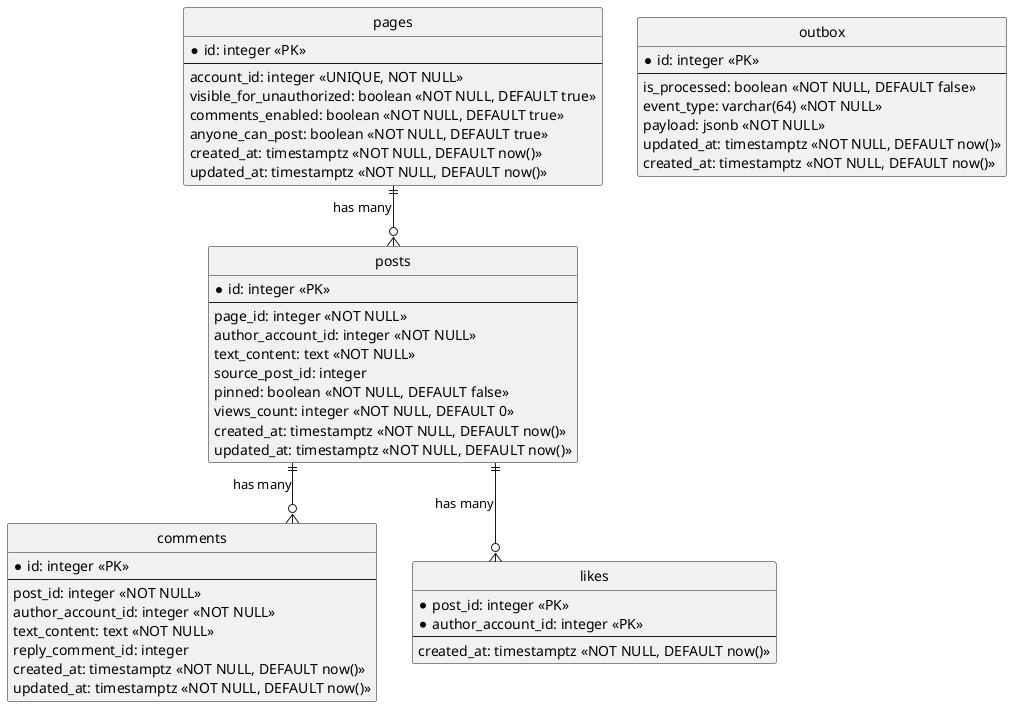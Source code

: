 @startuml

hide circle
skinparam linetype ortho

entity pages {
    * id: integer <<PK>>
    --
    account_id: integer <<UNIQUE, NOT NULL>>
    visible_for_unauthorized: boolean <<NOT NULL, DEFAULT true>>
    comments_enabled: boolean <<NOT NULL, DEFAULT true>>
    anyone_can_post: boolean <<NOT NULL, DEFAULT true>>
    created_at: timestamptz <<NOT NULL, DEFAULT now()>>
    updated_at: timestamptz <<NOT NULL, DEFAULT now()>>
}

entity posts {
    * id: integer <<PK>>
    --
    page_id: integer <<NOT NULL>>
    author_account_id: integer <<NOT NULL>>
    text_content: text <<NOT NULL>>
    source_post_id: integer
    pinned: boolean <<NOT NULL, DEFAULT false>>
    views_count: integer <<NOT NULL, DEFAULT 0>>
    created_at: timestamptz <<NOT NULL, DEFAULT now()>>
    updated_at: timestamptz <<NOT NULL, DEFAULT now()>>
}

entity comments {
    * id: integer <<PK>>
    --
    post_id: integer <<NOT NULL>>
    author_account_id: integer <<NOT NULL>>
    text_content: text <<NOT NULL>>
    reply_comment_id: integer
    created_at: timestamptz <<NOT NULL, DEFAULT now()>>
    updated_at: timestamptz <<NOT NULL, DEFAULT now()>>
}

entity likes {
    * post_id: integer <<PK>>
    * author_account_id: integer <<PK>>
    --
    created_at: timestamptz <<NOT NULL, DEFAULT now()>>
}

entity outbox {
    * id: integer <<PK>>
    --
    is_processed: boolean <<NOT NULL, DEFAULT false>>
    event_type: varchar(64) <<NOT NULL>>
    payload: jsonb <<NOT NULL>>
    updated_at: timestamptz <<NOT NULL, DEFAULT now()>>
    created_at: timestamptz <<NOT NULL, DEFAULT now()>>
}

pages ||--o{ posts : "has many"
posts ||--o{ comments : "has many"
posts ||--o{ likes : "has many"

@enduml
